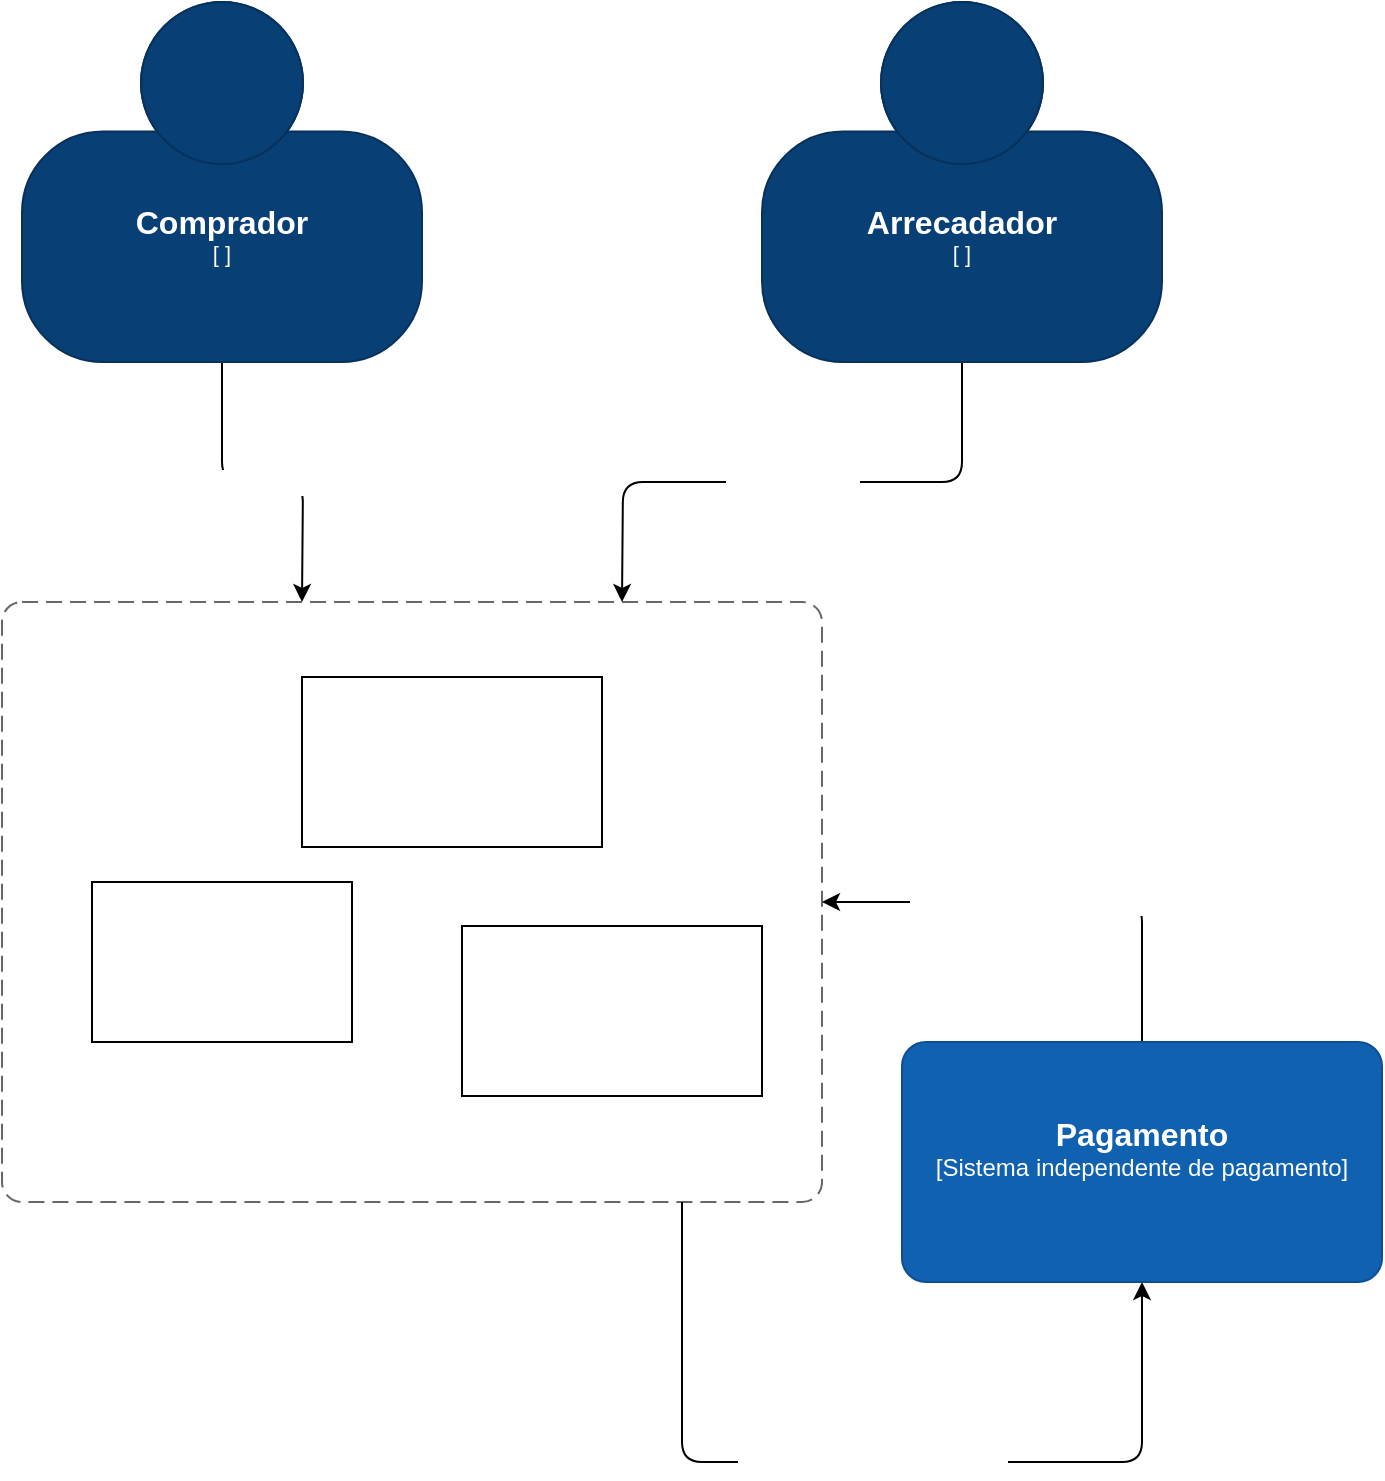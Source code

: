 <mxfile>
    <diagram id="8d5avy87fg3YepA1l6-c" name="Page-1">
        <mxGraphModel dx="930" dy="968" grid="1" gridSize="10" guides="1" tooltips="1" connect="1" arrows="1" fold="1" page="1" pageScale="1" pageWidth="827" pageHeight="1169" math="0" shadow="0">
            <root>
                <mxCell id="0"/>
                <mxCell id="1" parent="0"/>
                <mxCell id="15" value="Compra cotas da rifa" style="edgeStyle=orthogonalEdgeStyle;html=1;exitX=0.5;exitY=1;exitDx=0;exitDy=0;exitPerimeter=0;fontColor=#FFFFFF;" parent="1" source="5" edge="1">
                    <mxGeometry relative="1" as="geometry">
                        <mxPoint x="240" y="380" as="targetPoint"/>
                    </mxGeometry>
                </mxCell>
                <object c4Name="Comprador" c4Type=" " c4Description="" label="&lt;font style=&quot;font-size: 16px&quot;&gt;&lt;b&gt;%c4Name%&lt;/b&gt;&lt;/font&gt;&lt;div&gt;[%c4Type%]&lt;/div&gt;&lt;br&gt;&lt;div&gt;&lt;font style=&quot;font-size: 11px&quot;&gt;&lt;font color=&quot;#cccccc&quot;&gt;%c4Description%&lt;/font&gt;&lt;/div&gt;" placeholders="1" id="5">
                    <mxCell style="html=1;fontSize=11;dashed=0;whiteSpace=wrap;fillColor=#083F75;strokeColor=#06315C;fontColor=#ffffff;shape=mxgraph.c4.person2;align=center;metaEdit=1;points=[[0.5,0,0],[1,0.5,0],[1,0.75,0],[0.75,1,0],[0.5,1,0],[0.25,1,0],[0,0.75,0],[0,0.5,0]];resizable=0;" parent="1" vertex="1">
                        <mxGeometry x="100" y="80" width="200" height="180" as="geometry"/>
                    </mxCell>
                </object>
                <object placeholders="1" c4Name="" c4Type="" c4Application="Sistema de Rifa Online" label="&lt;font style=&quot;font-size: 16px&quot;&gt;&lt;b&gt;&lt;div style=&quot;text-align: left&quot;&gt;%c4Name%&lt;/div&gt;&lt;/b&gt;&lt;/font&gt;&lt;div style=&quot;text-align: left&quot;&gt;[%c4Application%]&lt;/div&gt;" id="6">
                    <mxCell style="rounded=1;fontSize=11;whiteSpace=wrap;html=1;dashed=1;arcSize=20;fillColor=none;strokeColor=#666666;fontColor=#FFFFFF;labelBackgroundColor=none;align=left;verticalAlign=bottom;labelBorderColor=none;spacingTop=0;spacing=10;dashPattern=8 4;metaEdit=1;rotatable=0;perimeter=rectanglePerimeter;labelPadding=0;allowArrows=0;connectable=0;expand=0;recursiveResize=0;editable=1;pointerEvents=0;absoluteArcSize=1;points=[[0.25,0,0],[0.5,0,0],[0.75,0,0],[1,0.25,0],[1,0.5,0],[1,0.75,0],[0.75,1,0],[0.5,1,0],[0.25,1,0],[0,0.75,0],[0,0.5,0],[0,0.25,0]];" parent="1" vertex="1">
                        <mxGeometry x="90" y="380" width="410" height="300" as="geometry"/>
                    </mxCell>
                </object>
                <mxCell id="7" value="Sorteio" style="rounded=0;whiteSpace=wrap;html=1;fontColor=#FFFFFF;fillColor=default;" parent="1" vertex="1">
                    <mxGeometry x="135" y="520" width="130" height="80" as="geometry"/>
                </mxCell>
                <mxCell id="8" value="Premiação" style="rounded=0;whiteSpace=wrap;html=1;fontColor=#FFFFFF;fillColor=default;" parent="1" vertex="1">
                    <mxGeometry x="320" y="542" width="150" height="85" as="geometry"/>
                </mxCell>
                <mxCell id="17" value="Envia o status do pagamento" style="edgeStyle=orthogonalEdgeStyle;html=1;exitX=0.5;exitY=0;exitDx=0;exitDy=0;exitPerimeter=0;fontColor=#FFFFFF;" parent="1" source="9" edge="1">
                    <mxGeometry relative="1" as="geometry">
                        <mxPoint x="500" y="530" as="targetPoint"/>
                        <Array as="points">
                            <mxPoint x="660" y="530"/>
                        </Array>
                    </mxGeometry>
                </mxCell>
                <mxCell id="18" value="Gera ordens de pagamento" style="edgeStyle=orthogonalEdgeStyle;html=1;fontColor=#FFFFFF;entryX=0.5;entryY=1;entryDx=0;entryDy=0;entryPerimeter=0;" parent="1" target="9" edge="1">
                    <mxGeometry relative="1" as="geometry">
                        <mxPoint x="440" y="680" as="targetPoint"/>
                        <mxPoint x="430" y="680" as="sourcePoint"/>
                        <Array as="points">
                            <mxPoint x="430" y="810"/>
                            <mxPoint x="660" y="810"/>
                        </Array>
                    </mxGeometry>
                </mxCell>
                <object placeholders="1" c4Name="Pagamento" c4Type="Sistema independente de pagamento" c4Description="" label="&lt;font style=&quot;font-size: 16px&quot;&gt;&lt;b&gt;%c4Name%&lt;/b&gt;&lt;/font&gt;&lt;div&gt;[%c4Type%]&lt;/div&gt;&lt;br&gt;&lt;div&gt;&lt;font style=&quot;font-size: 11px&quot;&gt;&lt;font color=&quot;#cccccc&quot;&gt;%c4Description%&lt;/font&gt;&lt;/div&gt;" id="9">
                    <mxCell style="rounded=1;whiteSpace=wrap;html=1;labelBackgroundColor=none;fillColor=#1061B0;fontColor=#ffffff;align=center;arcSize=10;strokeColor=#0D5091;metaEdit=1;resizable=0;points=[[0.25,0,0],[0.5,0,0],[0.75,0,0],[1,0.25,0],[1,0.5,0],[1,0.75,0],[0.75,1,0],[0.5,1,0],[0.25,1,0],[0,0.75,0],[0,0.5,0],[0,0.25,0]];" parent="1" vertex="1">
                        <mxGeometry x="540" y="600" width="240" height="120" as="geometry"/>
                    </mxCell>
                </object>
                <mxCell id="14" value="Promove rifas" style="edgeStyle=orthogonalEdgeStyle;html=1;exitX=0.5;exitY=1;exitDx=0;exitDy=0;exitPerimeter=0;fontColor=#FFFFFF;" parent="1" source="13" edge="1">
                    <mxGeometry relative="1" as="geometry">
                        <mxPoint x="400" y="380" as="targetPoint"/>
                    </mxGeometry>
                </mxCell>
                <object c4Name="Arrecadador" c4Type=" " c4Description="" label="&lt;font style=&quot;font-size: 16px&quot;&gt;&lt;b&gt;%c4Name%&lt;/b&gt;&lt;/font&gt;&lt;div&gt;[%c4Type%]&lt;/div&gt;&lt;br&gt;&lt;div&gt;&lt;font style=&quot;font-size: 11px&quot;&gt;&lt;font color=&quot;#cccccc&quot;&gt;%c4Description%&lt;/font&gt;&lt;/div&gt;" placeholders="1" id="13">
                    <mxCell style="html=1;fontSize=11;dashed=0;whiteSpace=wrap;fillColor=#083F75;strokeColor=#06315C;fontColor=#ffffff;shape=mxgraph.c4.person2;align=center;metaEdit=1;points=[[0.5,0,0],[1,0.5,0],[1,0.75,0],[0.75,1,0],[0.5,1,0],[0.25,1,0],[0,0.75,0],[0,0.5,0]];resizable=0;" parent="1" vertex="1">
                        <mxGeometry x="470" y="80" width="200" height="180" as="geometry"/>
                    </mxCell>
                </object>
                <mxCell id="19" value="Cotas" style="rounded=0;whiteSpace=wrap;html=1;fontColor=#FFFFFF;fillColor=default;" vertex="1" parent="1">
                    <mxGeometry x="240" y="417.5" width="150" height="85" as="geometry"/>
                </mxCell>
            </root>
        </mxGraphModel>
    </diagram>
</mxfile>